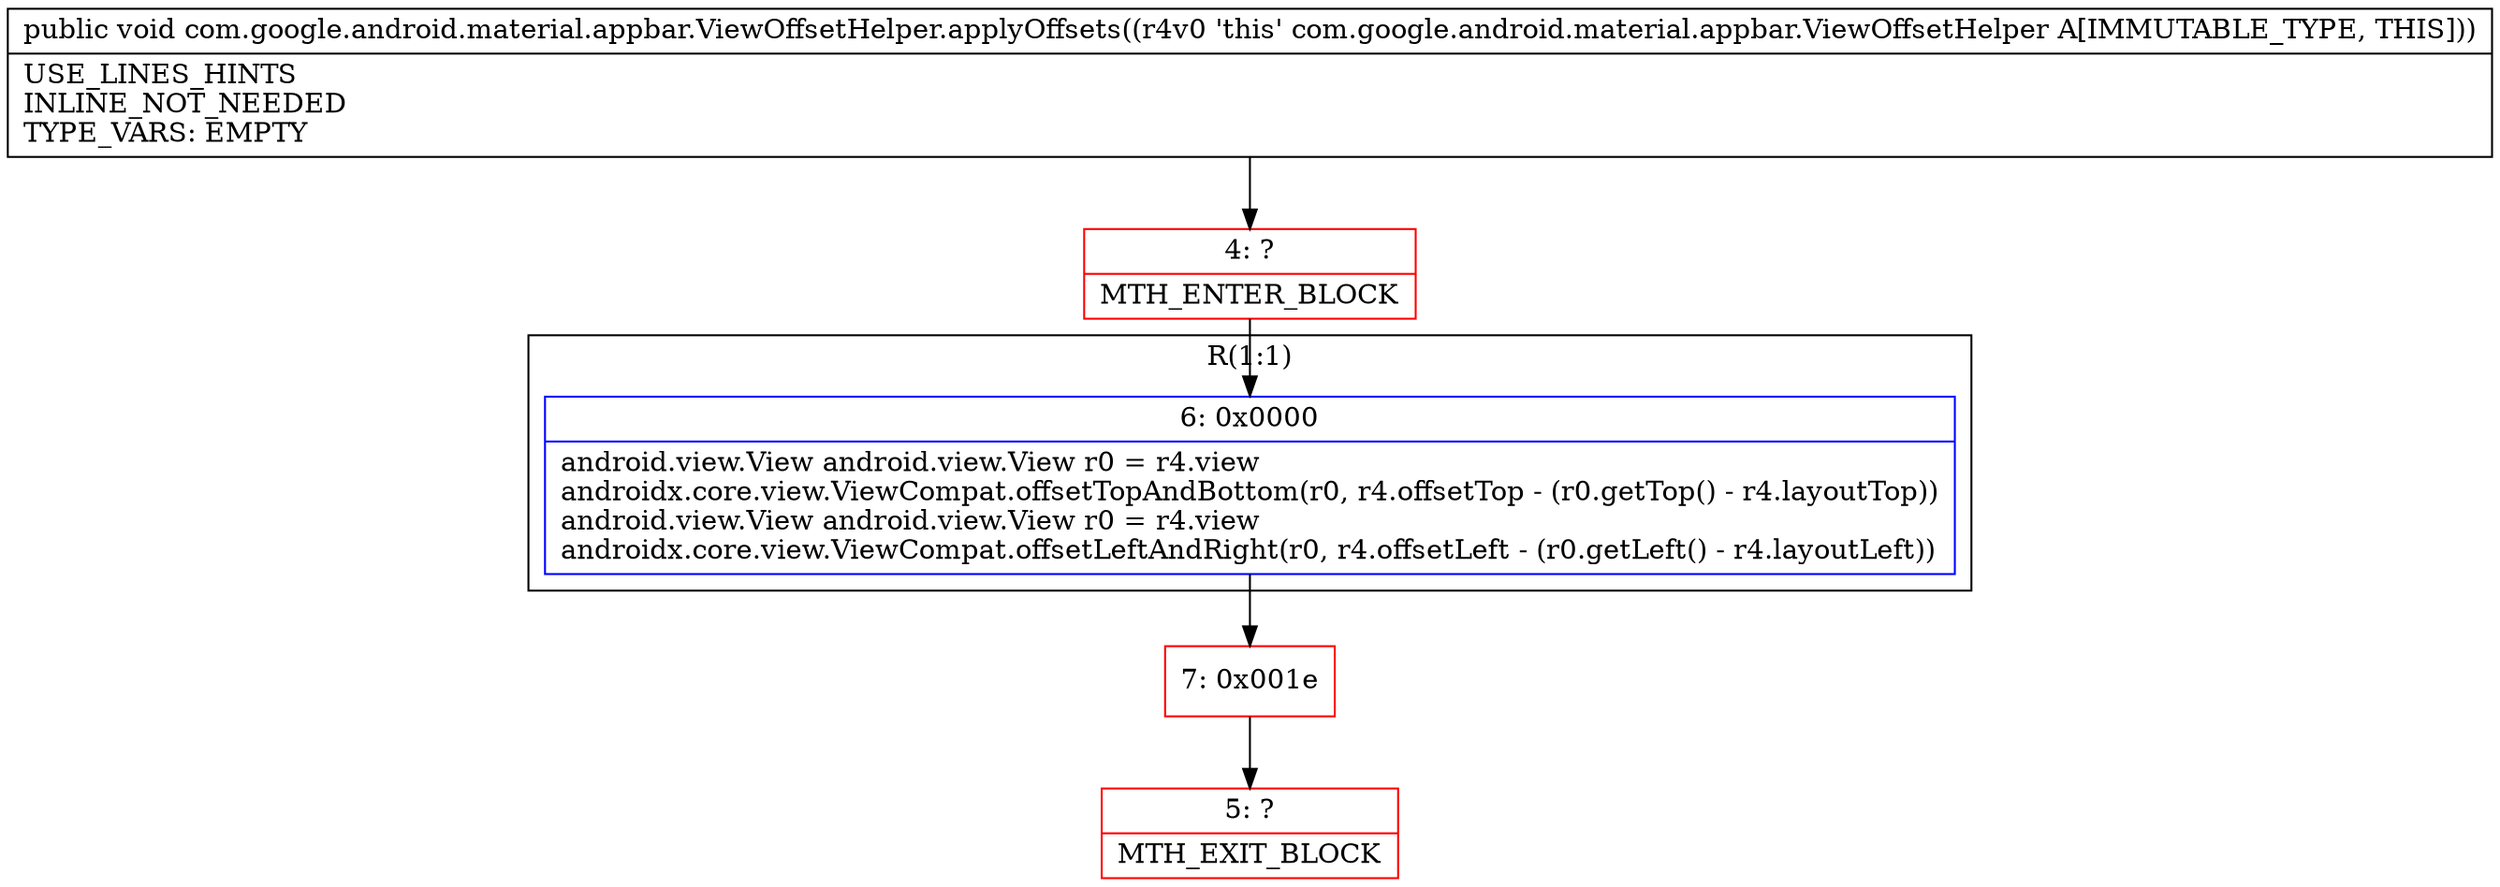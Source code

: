 digraph "CFG forcom.google.android.material.appbar.ViewOffsetHelper.applyOffsets()V" {
subgraph cluster_Region_570981923 {
label = "R(1:1)";
node [shape=record,color=blue];
Node_6 [shape=record,label="{6\:\ 0x0000|android.view.View android.view.View r0 = r4.view\landroidx.core.view.ViewCompat.offsetTopAndBottom(r0, r4.offsetTop \- (r0.getTop() \- r4.layoutTop))\landroid.view.View android.view.View r0 = r4.view\landroidx.core.view.ViewCompat.offsetLeftAndRight(r0, r4.offsetLeft \- (r0.getLeft() \- r4.layoutLeft))\l}"];
}
Node_4 [shape=record,color=red,label="{4\:\ ?|MTH_ENTER_BLOCK\l}"];
Node_7 [shape=record,color=red,label="{7\:\ 0x001e}"];
Node_5 [shape=record,color=red,label="{5\:\ ?|MTH_EXIT_BLOCK\l}"];
MethodNode[shape=record,label="{public void com.google.android.material.appbar.ViewOffsetHelper.applyOffsets((r4v0 'this' com.google.android.material.appbar.ViewOffsetHelper A[IMMUTABLE_TYPE, THIS]))  | USE_LINES_HINTS\lINLINE_NOT_NEEDED\lTYPE_VARS: EMPTY\l}"];
MethodNode -> Node_4;Node_6 -> Node_7;
Node_4 -> Node_6;
Node_7 -> Node_5;
}


